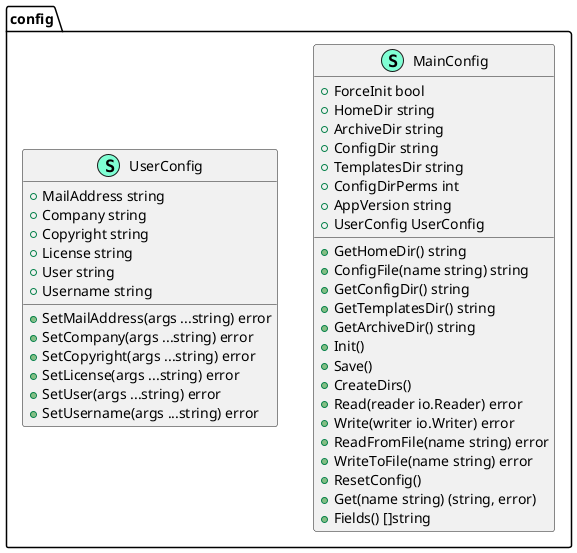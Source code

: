 @startuml
namespace config {
    class MainConfig << (S,Aquamarine) >> {
        + ForceInit bool
        + HomeDir string
        + ArchiveDir string
        + ConfigDir string
        + TemplatesDir string
        + ConfigDirPerms int
        + AppVersion string
        + UserConfig UserConfig

        + GetHomeDir() string
        + ConfigFile(name string) string
        + GetConfigDir() string
        + GetTemplatesDir() string
        + GetArchiveDir() string
        + Init() 
        + Save() 
        + CreateDirs() 
        + Read(reader io.Reader) error
        + Write(writer io.Writer) error
        + ReadFromFile(name string) error
        + WriteToFile(name string) error
        + ResetConfig() 
        + Get(name string) (string, error)
        + Fields() []string

    }
    class UserConfig << (S,Aquamarine) >> {
        + MailAddress string
        + Company string
        + Copyright string
        + License string
        + User string
        + Username string

        + SetMailAddress(args ...string) error
        + SetCompany(args ...string) error
        + SetCopyright(args ...string) error
        + SetLicense(args ...string) error
        + SetUser(args ...string) error
        + SetUsername(args ...string) error

    }
}


@enduml
